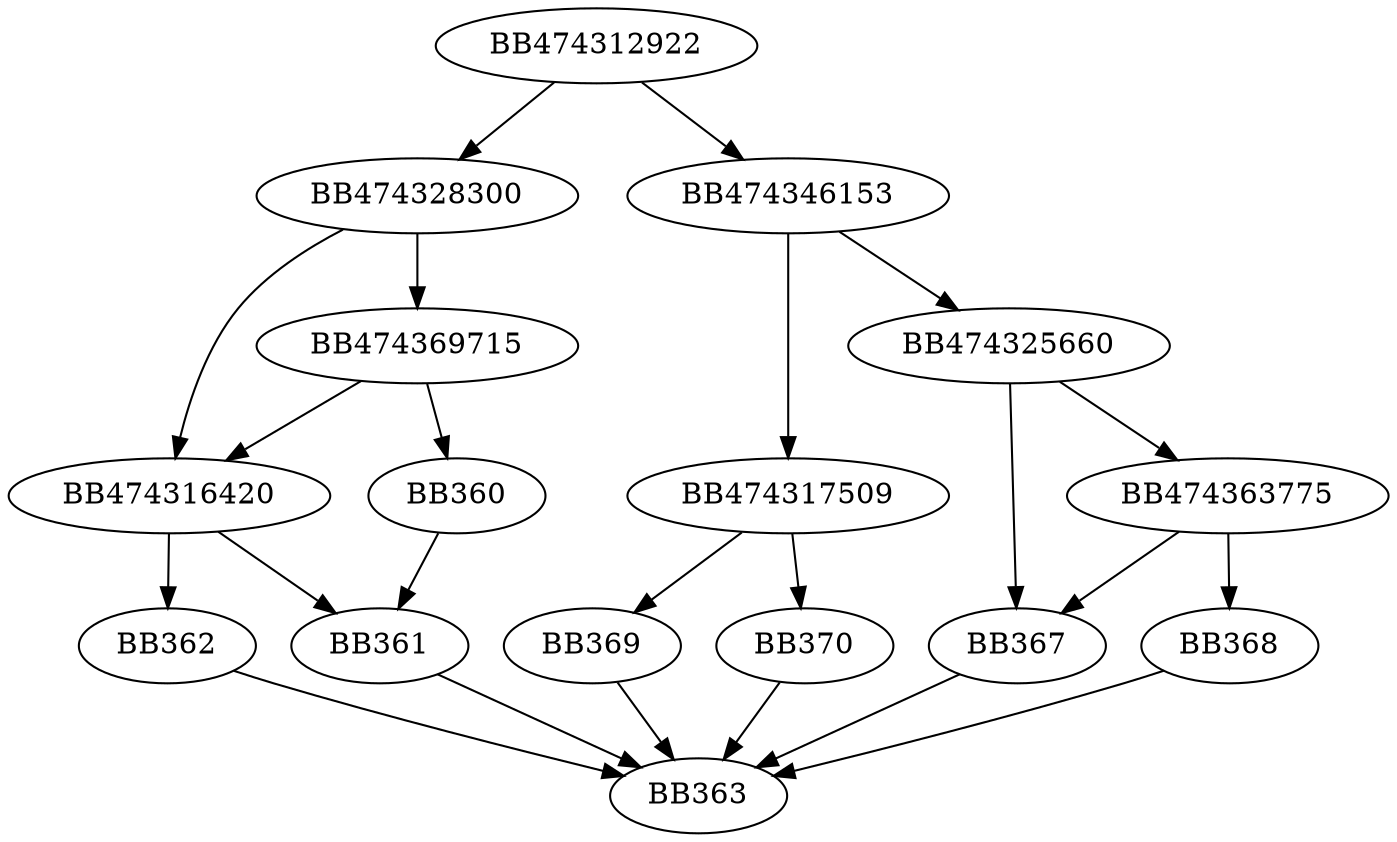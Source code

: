 digraph G{
	BB474312922->BB474328300;
	BB474312922->BB474346153;
	BB474328300->BB474369715;
	BB474328300->BB474316420;
	BB474369715->BB474316420;
	BB474369715->BB360;
	BB360->BB361;
	BB474316420->BB361;
	BB474316420->BB362;
	BB362->BB363;
	BB361->BB363;
	BB474346153->BB474317509;
	BB474346153->BB474325660;
	BB474325660->BB474363775;
	BB474325660->BB367;
	BB474363775->BB367;
	BB474363775->BB368;
	BB368->BB363;
	BB367->BB363;
	BB474317509->BB369;
	BB474317509->BB370;
	BB370->BB363;
	BB369->BB363;
}
